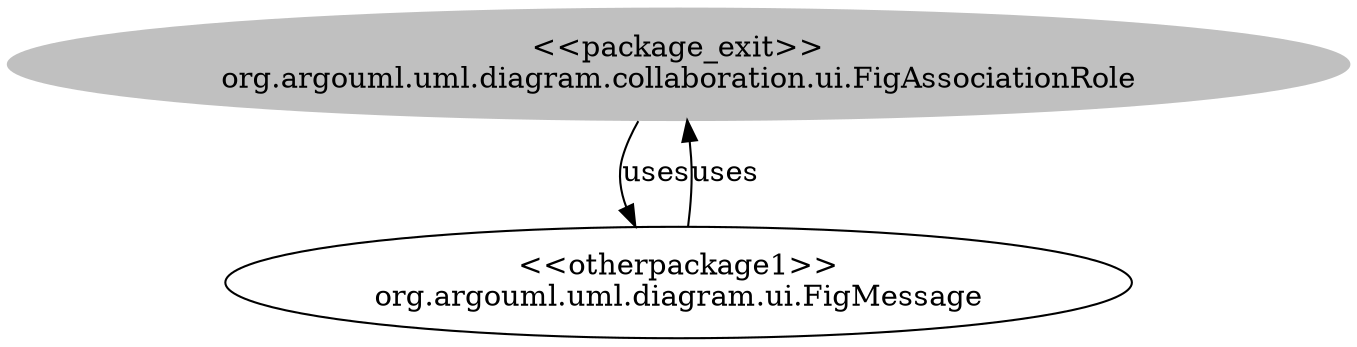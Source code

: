 digraph cd {
	org_argouml_uml_diagram_collaboration_ui_FigAssociationRole [label="<<package_exit>>
org.argouml.uml.diagram.collaboration.ui.FigAssociationRole",style=filled,color="grey"];
	org_argouml_uml_diagram_ui_FigMessage [label="<<otherpackage1>>
org.argouml.uml.diagram.ui.FigMessage"];
	org_argouml_uml_diagram_collaboration_ui_FigAssociationRole -> org_argouml_uml_diagram_ui_FigMessage [label=uses];
	org_argouml_uml_diagram_ui_FigMessage -> org_argouml_uml_diagram_collaboration_ui_FigAssociationRole [label=uses];
}
